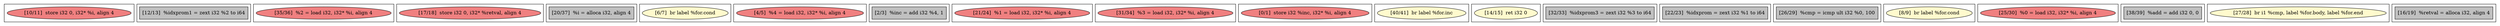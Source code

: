 
digraph G {





subgraph cluster20 {


node83 [fillcolor=lightcoral,label="[10/11]  store i32 0, i32* %i, align 4",shape=ellipse,style=filled ]



}

subgraph cluster18 {


node81 [fillcolor=grey,label="[12/13]  %idxprom1 = zext i32 %2 to i64",shape=rectangle,style=filled ]



}

subgraph cluster16 {


node79 [fillcolor=lightcoral,label="[35/36]  %2 = load i32, i32* %i, align 4",shape=ellipse,style=filled ]



}

subgraph cluster17 {


node80 [fillcolor=lightcoral,label="[17/18]  store i32 0, i32* %retval, align 4",shape=ellipse,style=filled ]



}

subgraph cluster4 {


node67 [fillcolor=grey,label="[20/37]  %i = alloca i32, align 4",shape=rectangle,style=filled ]



}

subgraph cluster3 {


node66 [fillcolor=lemonchiffon,label="[6/7]  br label %for.cond",shape=ellipse,style=filled ]



}

subgraph cluster2 {


node65 [fillcolor=lightcoral,label="[4/5]  %4 = load i32, i32* %i, align 4",shape=ellipse,style=filled ]



}

subgraph cluster1 {


node64 [fillcolor=grey,label="[2/3]  %inc = add i32 %4, 1",shape=rectangle,style=filled ]



}

subgraph cluster12 {


node75 [fillcolor=lightcoral,label="[21/24]  %1 = load i32, i32* %i, align 4",shape=ellipse,style=filled ]



}

subgraph cluster5 {


node68 [fillcolor=lightcoral,label="[31/34]  %3 = load i32, i32* %i, align 4",shape=ellipse,style=filled ]



}

subgraph cluster0 {


node63 [fillcolor=lightcoral,label="[0/1]  store i32 %inc, i32* %i, align 4",shape=ellipse,style=filled ]



}

subgraph cluster6 {


node69 [fillcolor=lemonchiffon,label="[40/41]  br label %for.inc",shape=ellipse,style=filled ]



}

subgraph cluster14 {


node77 [fillcolor=lemonchiffon,label="[14/15]  ret i32 0",shape=ellipse,style=filled ]



}

subgraph cluster7 {


node70 [fillcolor=grey,label="[32/33]  %idxprom3 = zext i32 %3 to i64",shape=rectangle,style=filled ]



}

subgraph cluster8 {


node71 [fillcolor=grey,label="[22/23]  %idxprom = zext i32 %1 to i64",shape=rectangle,style=filled ]



}

subgraph cluster9 {


node72 [fillcolor=grey,label="[26/29]  %cmp = icmp ult i32 %0, 100",shape=rectangle,style=filled ]



}

subgraph cluster19 {


node82 [fillcolor=lemonchiffon,label="[8/9]  br label %for.cond",shape=ellipse,style=filled ]



}

subgraph cluster10 {


node73 [fillcolor=lightcoral,label="[25/30]  %0 = load i32, i32* %i, align 4",shape=ellipse,style=filled ]



}

subgraph cluster11 {


node74 [fillcolor=grey,label="[38/39]  %add = add i32 0, 0",shape=rectangle,style=filled ]



}

subgraph cluster13 {


node76 [fillcolor=lemonchiffon,label="[27/28]  br i1 %cmp, label %for.body, label %for.end",shape=ellipse,style=filled ]



}

subgraph cluster15 {


node78 [fillcolor=grey,label="[16/19]  %retval = alloca i32, align 4",shape=rectangle,style=filled ]



}

}
